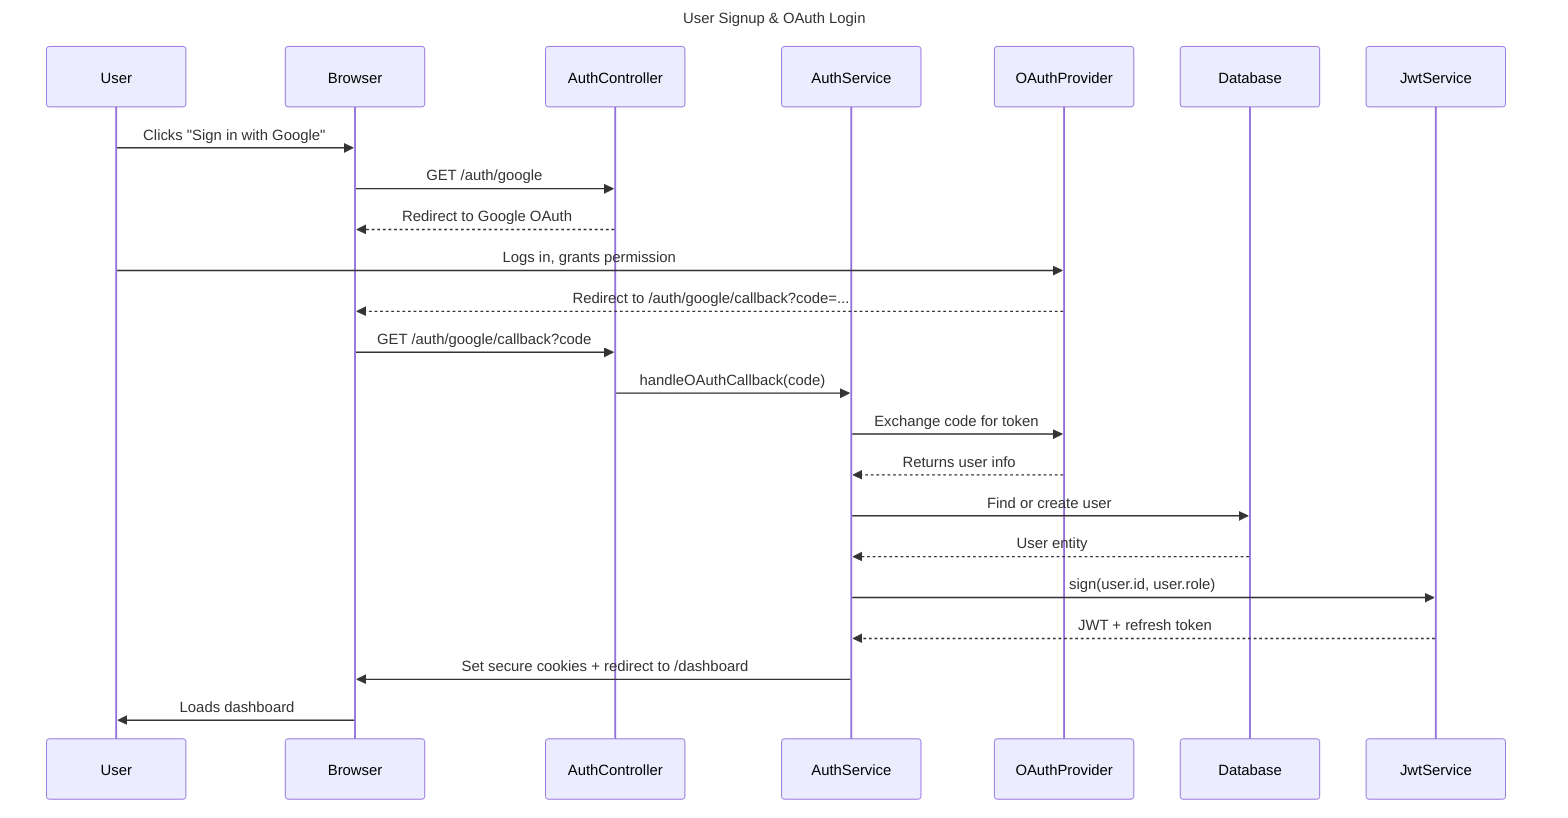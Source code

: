 sequenceDiagram
    title User Signup & OAuth Login

    participant User
    participant Browser
    participant AuthController
    participant AuthService
    participant OAuthProvider
    participant Database
    participant JwtService

    User->>Browser: Clicks "Sign in with Google"
    Browser->>AuthController: GET /auth/google
    AuthController-->>Browser: Redirect to Google OAuth

    User->>OAuthProvider: Logs in, grants permission
    OAuthProvider-->>Browser: Redirect to /auth/google/callback?code=...

    Browser->>AuthController: GET /auth/google/callback?code
    AuthController->>AuthService: handleOAuthCallback(code)
    AuthService->>OAuthProvider: Exchange code for token
    OAuthProvider-->>AuthService: Returns user info
    AuthService->>Database: Find or create user
    Database-->>AuthService: User entity
    AuthService->>JwtService: sign(user.id, user.role)
    JwtService-->>AuthService: JWT + refresh token
    AuthService->>Browser: Set secure cookies + redirect to /dashboard

    Browser->>User: Loads dashboard